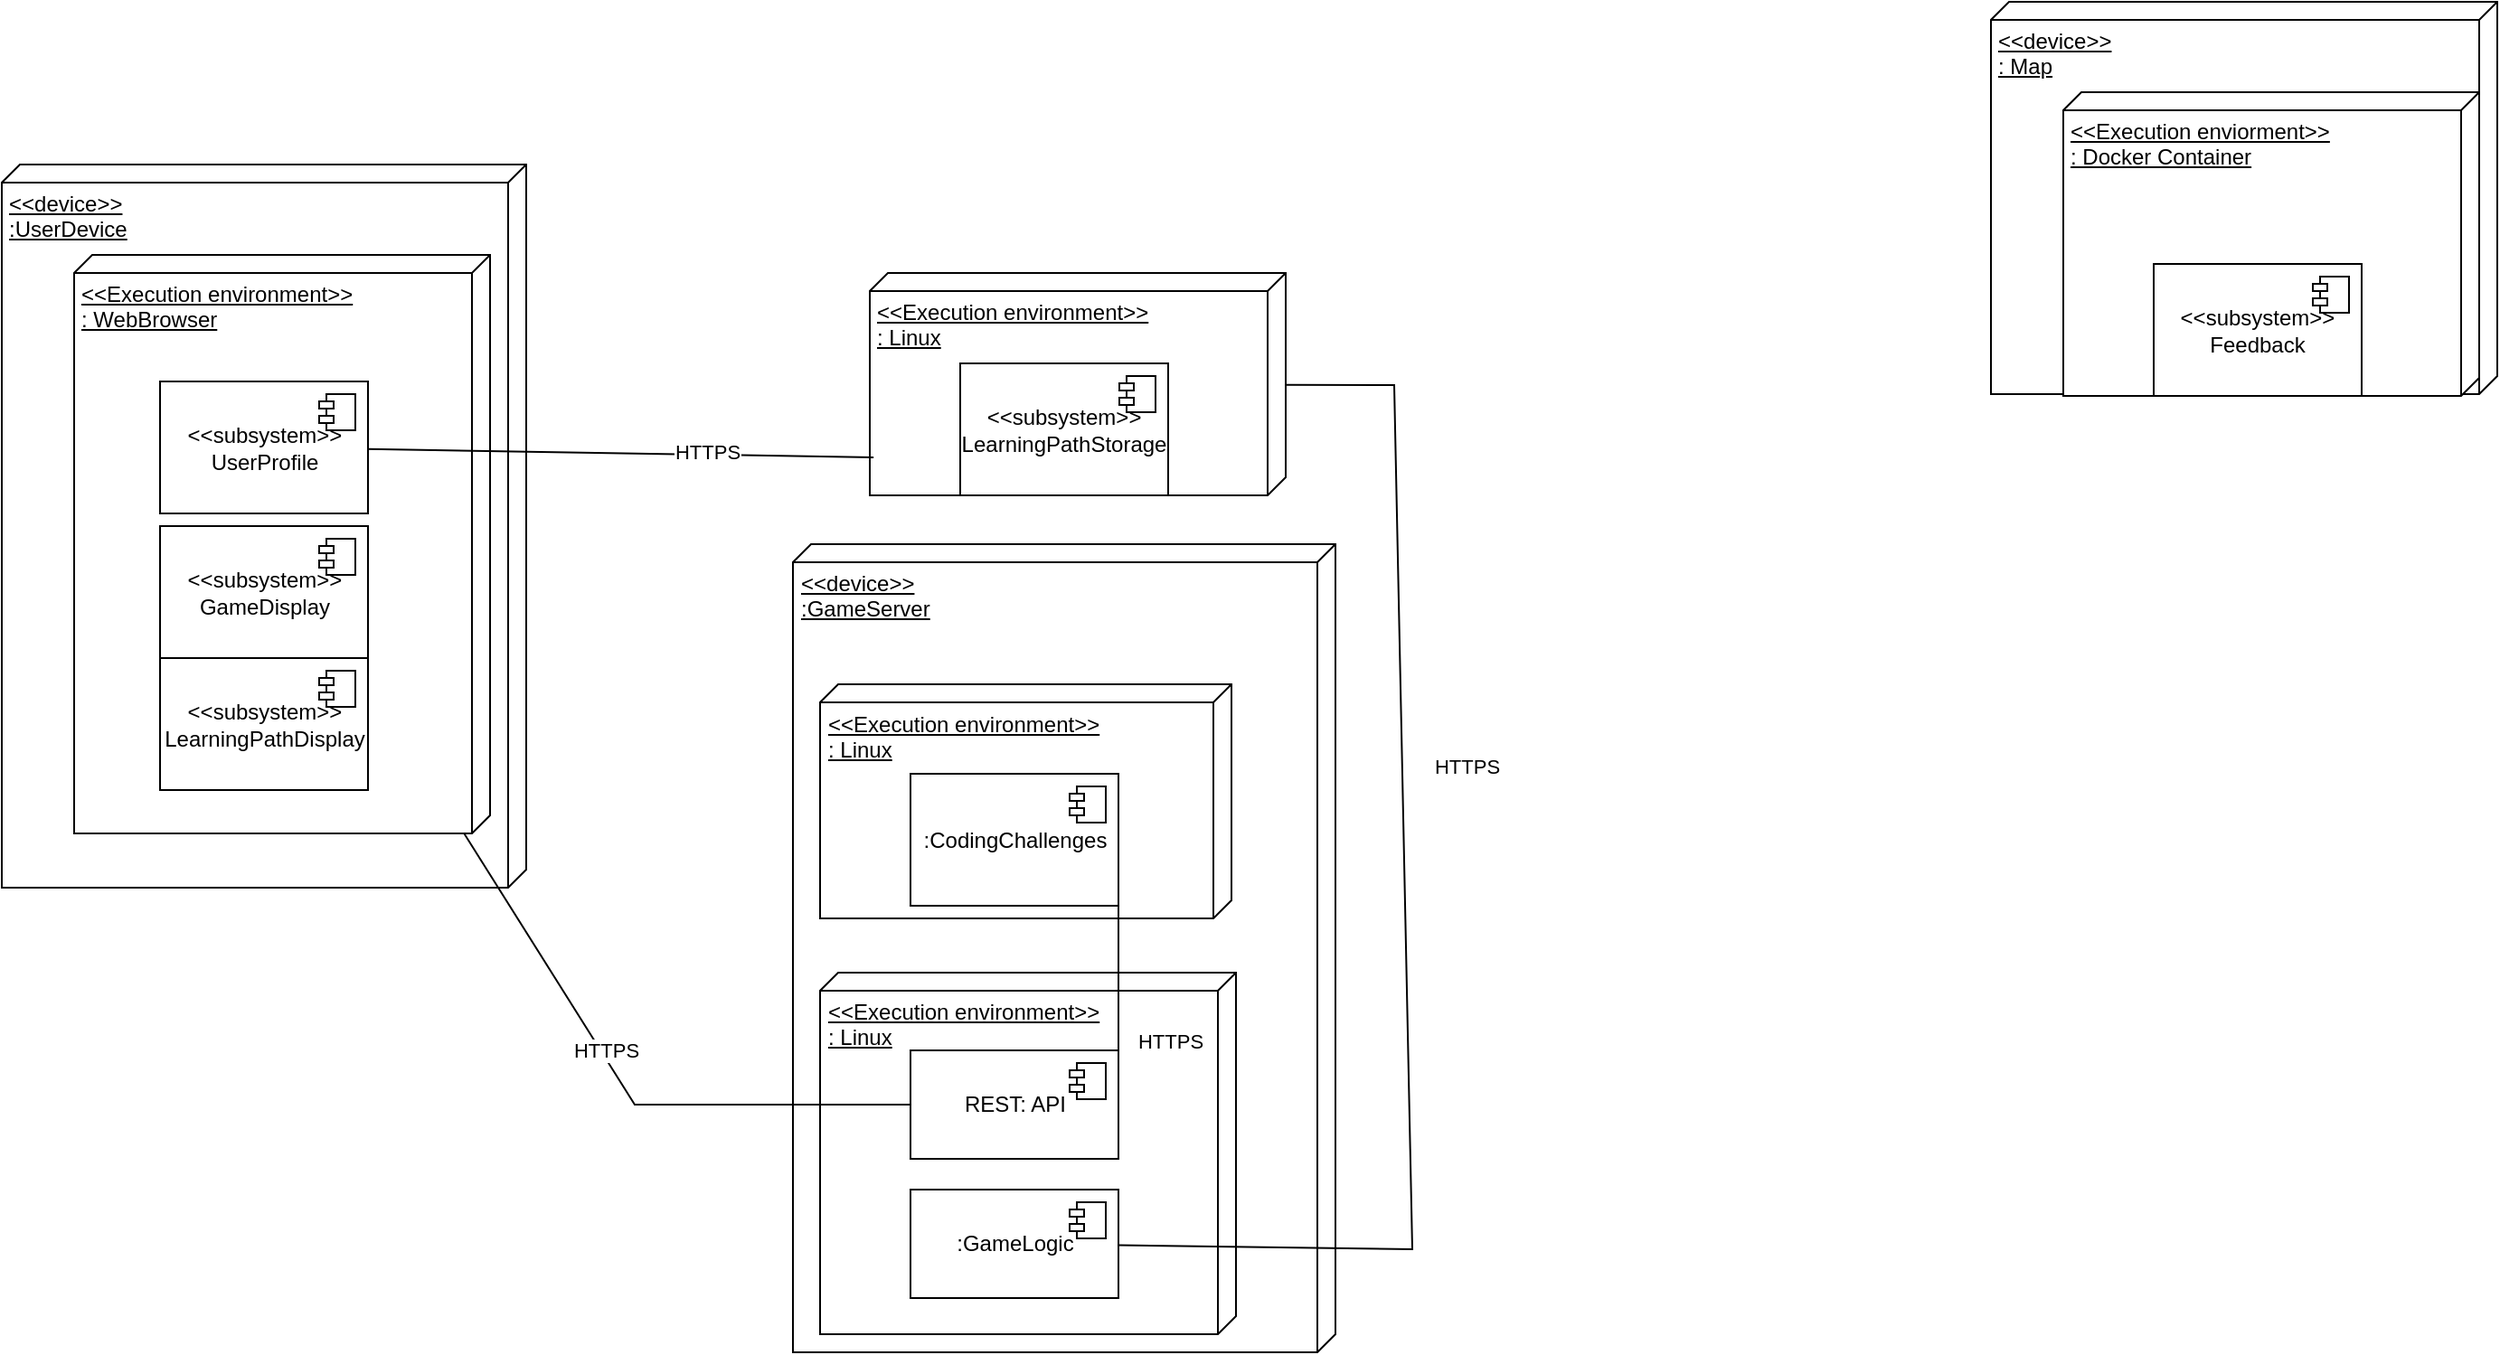 <mxfile version="22.1.5" type="github">
  <diagram name="Page-1" id="uFSGAUwkW49hXAL4wlEe">
    <mxGraphModel dx="-284" dy="2061" grid="1" gridSize="10" guides="1" tooltips="1" connect="1" arrows="1" fold="1" page="1" pageScale="1" pageWidth="850" pageHeight="1100" math="0" shadow="0">
      <root>
        <mxCell id="0" />
        <mxCell id="1" parent="0" />
        <mxCell id="I-oZxQt9zTV3CKsvRRn0-1" value="&amp;lt;&amp;lt;device&amp;gt;&amp;gt;&lt;br&gt;:UserDevice" style="verticalAlign=top;align=left;spacingTop=8;spacingLeft=2;spacingRight=12;shape=cube;size=10;direction=south;fontStyle=4;html=1;whiteSpace=wrap;" vertex="1" parent="1">
          <mxGeometry x="2290" y="60" width="290" height="400" as="geometry" />
        </mxCell>
        <mxCell id="I-oZxQt9zTV3CKsvRRn0-3" value="&amp;lt;&amp;lt;Execution environment&amp;gt;&amp;gt;&lt;br&gt;: WebBrowser" style="verticalAlign=top;align=left;spacingTop=8;spacingLeft=2;spacingRight=12;shape=cube;size=10;direction=south;fontStyle=4;html=1;whiteSpace=wrap;" vertex="1" parent="1">
          <mxGeometry x="2330" y="110" width="230" height="320" as="geometry" />
        </mxCell>
        <mxCell id="I-oZxQt9zTV3CKsvRRn0-7" value="&amp;lt;&amp;lt;Execution environment&amp;gt;&amp;gt;&lt;br&gt;: Linux" style="verticalAlign=top;align=left;spacingTop=8;spacingLeft=2;spacingRight=12;shape=cube;size=10;direction=south;fontStyle=4;html=1;whiteSpace=wrap;" vertex="1" parent="1">
          <mxGeometry x="2770" y="120" width="230" height="123" as="geometry" />
        </mxCell>
        <mxCell id="I-oZxQt9zTV3CKsvRRn0-33" value="&amp;lt;&amp;lt;subsystem&amp;gt;&amp;gt;&lt;br&gt;LearningPathStorage" style="html=1;dropTarget=0;whiteSpace=wrap;" vertex="1" parent="1">
          <mxGeometry x="2820" y="170" width="115" height="73" as="geometry" />
        </mxCell>
        <mxCell id="I-oZxQt9zTV3CKsvRRn0-34" value="" style="shape=module;jettyWidth=8;jettyHeight=4;" vertex="1" parent="I-oZxQt9zTV3CKsvRRn0-33">
          <mxGeometry x="1" width="20" height="20" relative="1" as="geometry">
            <mxPoint x="-27" y="7" as="offset" />
          </mxGeometry>
        </mxCell>
        <mxCell id="I-oZxQt9zTV3CKsvRRn0-35" value="&amp;lt;&amp;lt;subsystem&amp;gt;&amp;gt;&lt;br&gt;GameDisplay" style="html=1;dropTarget=0;whiteSpace=wrap;" vertex="1" parent="1">
          <mxGeometry x="2377.5" y="260" width="115" height="73" as="geometry" />
        </mxCell>
        <mxCell id="I-oZxQt9zTV3CKsvRRn0-36" value="" style="shape=module;jettyWidth=8;jettyHeight=4;" vertex="1" parent="I-oZxQt9zTV3CKsvRRn0-35">
          <mxGeometry x="1" width="20" height="20" relative="1" as="geometry">
            <mxPoint x="-27" y="7" as="offset" />
          </mxGeometry>
        </mxCell>
        <mxCell id="I-oZxQt9zTV3CKsvRRn0-37" value="&amp;lt;&amp;lt;subsystem&amp;gt;&amp;gt;&lt;br&gt;LearningPathDisplay" style="html=1;dropTarget=0;whiteSpace=wrap;" vertex="1" parent="1">
          <mxGeometry x="2377.5" y="333" width="115" height="73" as="geometry" />
        </mxCell>
        <mxCell id="I-oZxQt9zTV3CKsvRRn0-38" value="" style="shape=module;jettyWidth=8;jettyHeight=4;" vertex="1" parent="I-oZxQt9zTV3CKsvRRn0-37">
          <mxGeometry x="1" width="20" height="20" relative="1" as="geometry">
            <mxPoint x="-27" y="7" as="offset" />
          </mxGeometry>
        </mxCell>
        <mxCell id="I-oZxQt9zTV3CKsvRRn0-39" value="&amp;lt;&amp;lt;device&amp;gt;&amp;gt;&lt;br&gt;: Map" style="verticalAlign=top;align=left;spacingTop=8;spacingLeft=2;spacingRight=12;shape=cube;size=10;direction=south;fontStyle=4;html=1;whiteSpace=wrap;" vertex="1" parent="1">
          <mxGeometry x="3390" y="-30" width="280" height="217" as="geometry" />
        </mxCell>
        <mxCell id="I-oZxQt9zTV3CKsvRRn0-40" value="&amp;lt;&amp;lt;Execution enviorment&amp;gt;&amp;gt;&lt;br style=&quot;border-color: var(--border-color);&quot;&gt;: Docker Container&lt;br&gt;&lt;br&gt;" style="verticalAlign=top;align=left;spacingTop=8;spacingLeft=2;spacingRight=12;shape=cube;size=10;direction=south;fontStyle=4;html=1;whiteSpace=wrap;" vertex="1" parent="1">
          <mxGeometry x="3430" y="20" width="230" height="168" as="geometry" />
        </mxCell>
        <mxCell id="I-oZxQt9zTV3CKsvRRn0-41" value="&amp;lt;&amp;lt;subsystem&amp;gt;&amp;gt;&lt;br&gt;Feedback" style="html=1;dropTarget=0;whiteSpace=wrap;" vertex="1" parent="1">
          <mxGeometry x="3480" y="115" width="115" height="73" as="geometry" />
        </mxCell>
        <mxCell id="I-oZxQt9zTV3CKsvRRn0-42" value="" style="shape=module;jettyWidth=8;jettyHeight=4;" vertex="1" parent="I-oZxQt9zTV3CKsvRRn0-41">
          <mxGeometry x="1" width="20" height="20" relative="1" as="geometry">
            <mxPoint x="-27" y="7" as="offset" />
          </mxGeometry>
        </mxCell>
        <mxCell id="I-oZxQt9zTV3CKsvRRn0-43" value="&amp;lt;&amp;lt;device&amp;gt;&amp;gt;&lt;br&gt;:GameServer" style="verticalAlign=top;align=left;spacingTop=8;spacingLeft=2;spacingRight=12;shape=cube;size=10;direction=south;fontStyle=4;html=1;whiteSpace=wrap;" vertex="1" parent="1">
          <mxGeometry x="2727.5" y="270" width="300" height="447" as="geometry" />
        </mxCell>
        <mxCell id="I-oZxQt9zTV3CKsvRRn0-44" value="&amp;lt;&amp;lt;Execution environment&amp;gt;&amp;gt;&lt;br&gt;: Linux" style="verticalAlign=top;align=left;spacingTop=8;spacingLeft=2;spacingRight=12;shape=cube;size=10;direction=south;fontStyle=4;html=1;whiteSpace=wrap;" vertex="1" parent="1">
          <mxGeometry x="2742.5" y="347.5" width="227.5" height="129.5" as="geometry" />
        </mxCell>
        <mxCell id="I-oZxQt9zTV3CKsvRRn0-47" value="&amp;lt;&amp;lt;Execution environment&amp;gt;&amp;gt;&lt;br&gt;: Linux" style="verticalAlign=top;align=left;spacingTop=8;spacingLeft=2;spacingRight=12;shape=cube;size=10;direction=south;fontStyle=4;html=1;whiteSpace=wrap;" vertex="1" parent="1">
          <mxGeometry x="2742.5" y="507" width="230" height="200" as="geometry" />
        </mxCell>
        <mxCell id="I-oZxQt9zTV3CKsvRRn0-48" value=":CodingChallenges" style="html=1;dropTarget=0;whiteSpace=wrap;" vertex="1" parent="1">
          <mxGeometry x="2792.5" y="397" width="115" height="73" as="geometry" />
        </mxCell>
        <mxCell id="I-oZxQt9zTV3CKsvRRn0-49" value="" style="shape=module;jettyWidth=8;jettyHeight=4;" vertex="1" parent="I-oZxQt9zTV3CKsvRRn0-48">
          <mxGeometry x="1" width="20" height="20" relative="1" as="geometry">
            <mxPoint x="-27" y="7" as="offset" />
          </mxGeometry>
        </mxCell>
        <mxCell id="I-oZxQt9zTV3CKsvRRn0-50" value="REST: API" style="html=1;dropTarget=0;whiteSpace=wrap;" vertex="1" parent="1">
          <mxGeometry x="2792.5" y="550" width="115" height="60" as="geometry" />
        </mxCell>
        <mxCell id="I-oZxQt9zTV3CKsvRRn0-51" value="" style="shape=module;jettyWidth=8;jettyHeight=4;" vertex="1" parent="I-oZxQt9zTV3CKsvRRn0-50">
          <mxGeometry x="1" width="20" height="20" relative="1" as="geometry">
            <mxPoint x="-27" y="7" as="offset" />
          </mxGeometry>
        </mxCell>
        <mxCell id="I-oZxQt9zTV3CKsvRRn0-52" value=":GameLogic" style="html=1;dropTarget=0;whiteSpace=wrap;" vertex="1" parent="1">
          <mxGeometry x="2792.5" y="627" width="115" height="60" as="geometry" />
        </mxCell>
        <mxCell id="I-oZxQt9zTV3CKsvRRn0-53" value="" style="shape=module;jettyWidth=8;jettyHeight=4;" vertex="1" parent="I-oZxQt9zTV3CKsvRRn0-52">
          <mxGeometry x="1" width="20" height="20" relative="1" as="geometry">
            <mxPoint x="-27" y="7" as="offset" />
          </mxGeometry>
        </mxCell>
        <mxCell id="I-oZxQt9zTV3CKsvRRn0-54" value="" style="endArrow=none;html=1;rounded=0;" edge="1" parent="1" source="I-oZxQt9zTV3CKsvRRn0-7" target="I-oZxQt9zTV3CKsvRRn0-52">
          <mxGeometry width="50" height="50" relative="1" as="geometry">
            <mxPoint x="3010" y="160.357" as="sourcePoint" />
            <mxPoint x="3080" y="750" as="targetPoint" />
            <Array as="points">
              <mxPoint x="3060" y="182" />
              <mxPoint x="3070" y="660" />
            </Array>
          </mxGeometry>
        </mxCell>
        <mxCell id="I-oZxQt9zTV3CKsvRRn0-55" value="HTTPS" style="edgeLabel;html=1;align=center;verticalAlign=middle;resizable=0;points=[];" vertex="1" connectable="0" parent="I-oZxQt9zTV3CKsvRRn0-54">
          <mxGeometry x="-0.221" y="-2" relative="1" as="geometry">
            <mxPoint x="37" y="-2" as="offset" />
          </mxGeometry>
        </mxCell>
        <mxCell id="I-oZxQt9zTV3CKsvRRn0-56" value="" style="endArrow=none;html=1;rounded=0;entryX=1;entryY=1;entryDx=0;entryDy=0;exitX=1;exitY=0.75;exitDx=0;exitDy=0;" edge="1" parent="1" source="I-oZxQt9zTV3CKsvRRn0-50" target="I-oZxQt9zTV3CKsvRRn0-48">
          <mxGeometry width="50" height="50" relative="1" as="geometry">
            <mxPoint x="2670" y="450" as="sourcePoint" />
            <mxPoint x="2803" y="420" as="targetPoint" />
          </mxGeometry>
        </mxCell>
        <mxCell id="I-oZxQt9zTV3CKsvRRn0-57" value="HTTPS" style="edgeLabel;html=1;align=center;verticalAlign=middle;resizable=0;points=[];" vertex="1" connectable="0" parent="I-oZxQt9zTV3CKsvRRn0-56">
          <mxGeometry x="-0.221" y="-2" relative="1" as="geometry">
            <mxPoint x="26" y="-2" as="offset" />
          </mxGeometry>
        </mxCell>
        <mxCell id="I-oZxQt9zTV3CKsvRRn0-58" value="&amp;lt;&amp;lt;subsystem&amp;gt;&amp;gt;&lt;br&gt;UserProfile" style="html=1;dropTarget=0;whiteSpace=wrap;" vertex="1" parent="1">
          <mxGeometry x="2377.5" y="180" width="115" height="73" as="geometry" />
        </mxCell>
        <mxCell id="I-oZxQt9zTV3CKsvRRn0-59" value="" style="shape=module;jettyWidth=8;jettyHeight=4;" vertex="1" parent="I-oZxQt9zTV3CKsvRRn0-58">
          <mxGeometry x="1" width="20" height="20" relative="1" as="geometry">
            <mxPoint x="-27" y="7" as="offset" />
          </mxGeometry>
        </mxCell>
        <mxCell id="WIB8bC__nNi-Ash-Xs6u-1" value="" style="endArrow=none;html=1;rounded=0;" edge="1" parent="1" source="I-oZxQt9zTV3CKsvRRn0-3" target="I-oZxQt9zTV3CKsvRRn0-50">
          <mxGeometry width="50" height="50" relative="1" as="geometry">
            <mxPoint x="2640" y="450" as="sourcePoint" />
            <mxPoint x="2690" y="400" as="targetPoint" />
            <Array as="points">
              <mxPoint x="2640" y="580" />
            </Array>
          </mxGeometry>
        </mxCell>
        <mxCell id="WIB8bC__nNi-Ash-Xs6u-2" value="HTTPS" style="edgeLabel;html=1;align=center;verticalAlign=middle;resizable=0;points=[];" connectable="0" vertex="1" parent="WIB8bC__nNi-Ash-Xs6u-1">
          <mxGeometry x="-0.134" y="2" relative="1" as="geometry">
            <mxPoint as="offset" />
          </mxGeometry>
        </mxCell>
        <mxCell id="WIB8bC__nNi-Ash-Xs6u-3" value="" style="endArrow=none;html=1;rounded=0;entryX=0.829;entryY=0.991;entryDx=0;entryDy=0;entryPerimeter=0;" edge="1" parent="1" source="I-oZxQt9zTV3CKsvRRn0-58" target="I-oZxQt9zTV3CKsvRRn0-7">
          <mxGeometry width="50" height="50" relative="1" as="geometry">
            <mxPoint x="2640" y="450" as="sourcePoint" />
            <mxPoint x="2690" y="400" as="targetPoint" />
          </mxGeometry>
        </mxCell>
        <mxCell id="WIB8bC__nNi-Ash-Xs6u-4" value="HTTPS" style="edgeLabel;html=1;align=center;verticalAlign=middle;resizable=0;points=[];" connectable="0" vertex="1" parent="WIB8bC__nNi-Ash-Xs6u-3">
          <mxGeometry x="0.341" y="2" relative="1" as="geometry">
            <mxPoint as="offset" />
          </mxGeometry>
        </mxCell>
      </root>
    </mxGraphModel>
  </diagram>
</mxfile>
